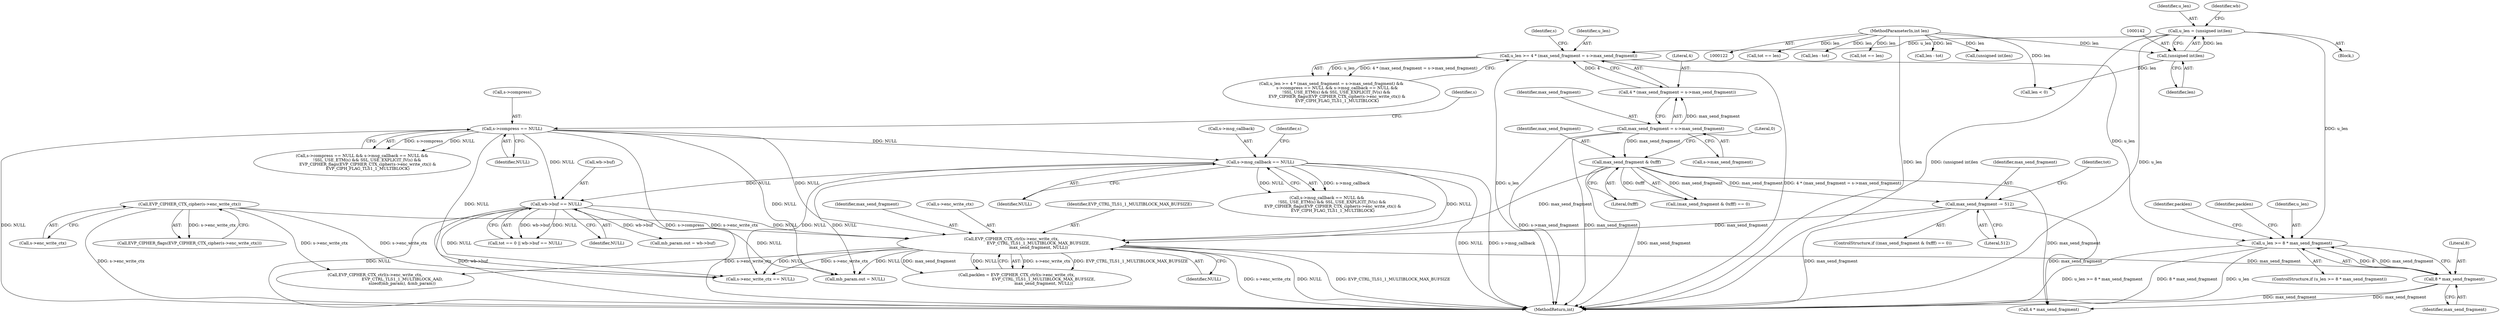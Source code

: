 digraph "0_openssl_4ad93618d26a3ea23d36ad5498ff4f59eff3a4d2_0@API" {
"1000347" [label="(Call,u_len >= 8 * max_send_fragment)"];
"1000139" [label="(Call,u_len = (unsigned int)len)"];
"1000141" [label="(Call,(unsigned int)len)"];
"1000126" [label="(MethodParameterIn,int len)"];
"1000276" [label="(Call,u_len >= 4 * (max_send_fragment = s->max_send_fragment))"];
"1000278" [label="(Call,4 * (max_send_fragment = s->max_send_fragment))"];
"1000280" [label="(Call,max_send_fragment = s->max_send_fragment)"];
"1000349" [label="(Call,8 * max_send_fragment)"];
"1000339" [label="(Call,EVP_CIPHER_CTX_ctrl(s->enc_write_ctx,\n                                          EVP_CTRL_TLS1_1_MULTIBLOCK_MAX_BUFSIZE,\n                                          max_send_fragment, NULL))"];
"1000306" [label="(Call,EVP_CIPHER_CTX_cipher(s->enc_write_ctx))"];
"1000317" [label="(Call,max_send_fragment & 0xfff)"];
"1000321" [label="(Call,max_send_fragment -= 512)"];
"1000329" [label="(Call,wb->buf == NULL)"];
"1000286" [label="(Call,s->compress == NULL)"];
"1000292" [label="(Call,s->msg_callback == NULL)"];
"1000143" [label="(Identifier,len)"];
"1000737" [label="(Call,len - tot)"];
"1000288" [label="(Identifier,s)"];
"1000330" [label="(Call,wb->buf)"];
"1000294" [label="(Identifier,s)"];
"1000275" [label="(Call,u_len >= 4 * (max_send_fragment = s->max_send_fragment) &&\n         s->compress == NULL && s->msg_callback == NULL &&\n        !SSL_USE_ETM(s) && SSL_USE_EXPLICIT_IV(s) &&\n         EVP_CIPHER_flags(EVP_CIPHER_CTX_cipher(s->enc_write_ctx)) &\n         EVP_CIPH_FLAG_TLS1_1_MULTIBLOCK)"];
"1000280" [label="(Call,max_send_fragment = s->max_send_fragment)"];
"1000279" [label="(Literal,4)"];
"1000348" [label="(Identifier,u_len)"];
"1000321" [label="(Call,max_send_fragment -= 512)"];
"1000285" [label="(Call,s->compress == NULL && s->msg_callback == NULL &&\n        !SSL_USE_ETM(s) && SSL_USE_EXPLICIT_IV(s) &&\n         EVP_CIPHER_flags(EVP_CIPHER_CTX_cipher(s->enc_write_ctx)) &\n         EVP_CIPH_FLAG_TLS1_1_MULTIBLOCK)"];
"1000291" [label="(Call,s->msg_callback == NULL &&\n        !SSL_USE_ETM(s) && SSL_USE_EXPLICIT_IV(s) &&\n         EVP_CIPHER_flags(EVP_CIPHER_CTX_cipher(s->enc_write_ctx)) &\n         EVP_CIPH_FLAG_TLS1_1_MULTIBLOCK)"];
"1000329" [label="(Call,wb->buf == NULL)"];
"1000141" [label="(Call,(unsigned int)len)"];
"1000277" [label="(Identifier,u_len)"];
"1000509" [label="(Call,EVP_CIPHER_CTX_ctrl(s->enc_write_ctx,\n                                          EVP_CTRL_TLS1_1_MULTIBLOCK_AAD,\n                                          sizeof(mb_param), &mb_param))"];
"1000343" [label="(Identifier,EVP_CTRL_TLS1_1_MULTIBLOCK_MAX_BUFSIZE)"];
"1000492" [label="(Call,mb_param.out = NULL)"];
"1000286" [label="(Call,s->compress == NULL)"];
"1000320" [label="(Literal,0)"];
"1000296" [label="(Identifier,NULL)"];
"1000980" [label="(MethodReturn,int)"];
"1000333" [label="(Identifier,NULL)"];
"1000337" [label="(Call,packlen = EVP_CIPHER_CTX_ctrl(s->enc_write_ctx,\n                                          EVP_CTRL_TLS1_1_MULTIBLOCK_MAX_BUFSIZE,\n                                          max_send_fragment, NULL))"];
"1000534" [label="(Call,mb_param.out = wb->buf)"];
"1000357" [label="(Identifier,packlen)"];
"1000140" [label="(Identifier,u_len)"];
"1000292" [label="(Call,s->msg_callback == NULL)"];
"1000315" [label="(ControlStructure,if ((max_send_fragment & 0xfff) == 0))"];
"1000344" [label="(Identifier,max_send_fragment)"];
"1000327" [label="(Identifier,tot)"];
"1000157" [label="(Call,len < 0)"];
"1000127" [label="(Block,)"];
"1000392" [label="(Call,4 * max_send_fragment)"];
"1000126" [label="(MethodParameterIn,int len)"];
"1000281" [label="(Identifier,max_send_fragment)"];
"1000345" [label="(Identifier,NULL)"];
"1000374" [label="(Call,tot == len)"];
"1000318" [label="(Identifier,max_send_fragment)"];
"1000384" [label="(Call,len - tot)"];
"1000146" [label="(Identifier,wb)"];
"1000717" [label="(Call,tot == len)"];
"1000351" [label="(Identifier,max_send_fragment)"];
"1000290" [label="(Identifier,NULL)"];
"1000139" [label="(Call,u_len = (unsigned int)len)"];
"1000306" [label="(Call,EVP_CIPHER_CTX_cipher(s->enc_write_ctx))"];
"1000323" [label="(Literal,512)"];
"1000282" [label="(Call,s->max_send_fragment)"];
"1000346" [label="(ControlStructure,if (u_len >= 8 * max_send_fragment))"];
"1000319" [label="(Literal,0xfff)"];
"1000349" [label="(Call,8 * max_send_fragment)"];
"1000350" [label="(Literal,8)"];
"1000287" [label="(Call,s->compress)"];
"1000293" [label="(Call,s->msg_callback)"];
"1000340" [label="(Call,s->enc_write_ctx)"];
"1000300" [label="(Identifier,s)"];
"1000325" [label="(Call,tot == 0 || wb->buf == NULL)"];
"1000317" [label="(Call,max_send_fragment & 0xfff)"];
"1000767" [label="(Call,s->enc_write_ctx == NULL)"];
"1000305" [label="(Call,EVP_CIPHER_flags(EVP_CIPHER_CTX_cipher(s->enc_write_ctx)))"];
"1000278" [label="(Call,4 * (max_send_fragment = s->max_send_fragment))"];
"1000353" [label="(Identifier,packlen)"];
"1000307" [label="(Call,s->enc_write_ctx)"];
"1000322" [label="(Identifier,max_send_fragment)"];
"1000181" [label="(Call,(unsigned int)len)"];
"1000316" [label="(Call,(max_send_fragment & 0xfff) == 0)"];
"1000339" [label="(Call,EVP_CIPHER_CTX_ctrl(s->enc_write_ctx,\n                                          EVP_CTRL_TLS1_1_MULTIBLOCK_MAX_BUFSIZE,\n                                          max_send_fragment, NULL))"];
"1000276" [label="(Call,u_len >= 4 * (max_send_fragment = s->max_send_fragment))"];
"1000347" [label="(Call,u_len >= 8 * max_send_fragment)"];
"1000347" -> "1000346"  [label="AST: "];
"1000347" -> "1000349"  [label="CFG: "];
"1000348" -> "1000347"  [label="AST: "];
"1000349" -> "1000347"  [label="AST: "];
"1000353" -> "1000347"  [label="CFG: "];
"1000357" -> "1000347"  [label="CFG: "];
"1000347" -> "1000980"  [label="DDG: 8 * max_send_fragment"];
"1000347" -> "1000980"  [label="DDG: u_len"];
"1000347" -> "1000980"  [label="DDG: u_len >= 8 * max_send_fragment"];
"1000139" -> "1000347"  [label="DDG: u_len"];
"1000276" -> "1000347"  [label="DDG: u_len"];
"1000349" -> "1000347"  [label="DDG: 8"];
"1000349" -> "1000347"  [label="DDG: max_send_fragment"];
"1000139" -> "1000127"  [label="AST: "];
"1000139" -> "1000141"  [label="CFG: "];
"1000140" -> "1000139"  [label="AST: "];
"1000141" -> "1000139"  [label="AST: "];
"1000146" -> "1000139"  [label="CFG: "];
"1000139" -> "1000980"  [label="DDG: (unsigned int)len"];
"1000139" -> "1000980"  [label="DDG: u_len"];
"1000141" -> "1000139"  [label="DDG: len"];
"1000139" -> "1000276"  [label="DDG: u_len"];
"1000141" -> "1000143"  [label="CFG: "];
"1000142" -> "1000141"  [label="AST: "];
"1000143" -> "1000141"  [label="AST: "];
"1000126" -> "1000141"  [label="DDG: len"];
"1000141" -> "1000157"  [label="DDG: len"];
"1000126" -> "1000122"  [label="AST: "];
"1000126" -> "1000980"  [label="DDG: len"];
"1000126" -> "1000157"  [label="DDG: len"];
"1000126" -> "1000181"  [label="DDG: len"];
"1000126" -> "1000374"  [label="DDG: len"];
"1000126" -> "1000384"  [label="DDG: len"];
"1000126" -> "1000717"  [label="DDG: len"];
"1000126" -> "1000737"  [label="DDG: len"];
"1000276" -> "1000275"  [label="AST: "];
"1000276" -> "1000278"  [label="CFG: "];
"1000277" -> "1000276"  [label="AST: "];
"1000278" -> "1000276"  [label="AST: "];
"1000288" -> "1000276"  [label="CFG: "];
"1000275" -> "1000276"  [label="CFG: "];
"1000276" -> "1000980"  [label="DDG: 4 * (max_send_fragment = s->max_send_fragment)"];
"1000276" -> "1000980"  [label="DDG: u_len"];
"1000276" -> "1000275"  [label="DDG: u_len"];
"1000276" -> "1000275"  [label="DDG: 4 * (max_send_fragment = s->max_send_fragment)"];
"1000278" -> "1000276"  [label="DDG: 4"];
"1000278" -> "1000280"  [label="CFG: "];
"1000279" -> "1000278"  [label="AST: "];
"1000280" -> "1000278"  [label="AST: "];
"1000280" -> "1000278"  [label="DDG: max_send_fragment"];
"1000280" -> "1000282"  [label="CFG: "];
"1000281" -> "1000280"  [label="AST: "];
"1000282" -> "1000280"  [label="AST: "];
"1000280" -> "1000980"  [label="DDG: s->max_send_fragment"];
"1000280" -> "1000980"  [label="DDG: max_send_fragment"];
"1000280" -> "1000317"  [label="DDG: max_send_fragment"];
"1000349" -> "1000351"  [label="CFG: "];
"1000350" -> "1000349"  [label="AST: "];
"1000351" -> "1000349"  [label="AST: "];
"1000349" -> "1000980"  [label="DDG: max_send_fragment"];
"1000339" -> "1000349"  [label="DDG: max_send_fragment"];
"1000349" -> "1000392"  [label="DDG: max_send_fragment"];
"1000339" -> "1000337"  [label="AST: "];
"1000339" -> "1000345"  [label="CFG: "];
"1000340" -> "1000339"  [label="AST: "];
"1000343" -> "1000339"  [label="AST: "];
"1000344" -> "1000339"  [label="AST: "];
"1000345" -> "1000339"  [label="AST: "];
"1000337" -> "1000339"  [label="CFG: "];
"1000339" -> "1000980"  [label="DDG: EVP_CTRL_TLS1_1_MULTIBLOCK_MAX_BUFSIZE"];
"1000339" -> "1000980"  [label="DDG: s->enc_write_ctx"];
"1000339" -> "1000980"  [label="DDG: NULL"];
"1000339" -> "1000337"  [label="DDG: s->enc_write_ctx"];
"1000339" -> "1000337"  [label="DDG: EVP_CTRL_TLS1_1_MULTIBLOCK_MAX_BUFSIZE"];
"1000339" -> "1000337"  [label="DDG: max_send_fragment"];
"1000339" -> "1000337"  [label="DDG: NULL"];
"1000306" -> "1000339"  [label="DDG: s->enc_write_ctx"];
"1000317" -> "1000339"  [label="DDG: max_send_fragment"];
"1000321" -> "1000339"  [label="DDG: max_send_fragment"];
"1000329" -> "1000339"  [label="DDG: NULL"];
"1000286" -> "1000339"  [label="DDG: NULL"];
"1000292" -> "1000339"  [label="DDG: NULL"];
"1000339" -> "1000492"  [label="DDG: NULL"];
"1000339" -> "1000509"  [label="DDG: s->enc_write_ctx"];
"1000339" -> "1000767"  [label="DDG: s->enc_write_ctx"];
"1000339" -> "1000767"  [label="DDG: NULL"];
"1000306" -> "1000305"  [label="AST: "];
"1000306" -> "1000307"  [label="CFG: "];
"1000307" -> "1000306"  [label="AST: "];
"1000305" -> "1000306"  [label="CFG: "];
"1000306" -> "1000980"  [label="DDG: s->enc_write_ctx"];
"1000306" -> "1000305"  [label="DDG: s->enc_write_ctx"];
"1000306" -> "1000509"  [label="DDG: s->enc_write_ctx"];
"1000306" -> "1000767"  [label="DDG: s->enc_write_ctx"];
"1000317" -> "1000316"  [label="AST: "];
"1000317" -> "1000319"  [label="CFG: "];
"1000318" -> "1000317"  [label="AST: "];
"1000319" -> "1000317"  [label="AST: "];
"1000320" -> "1000317"  [label="CFG: "];
"1000317" -> "1000980"  [label="DDG: max_send_fragment"];
"1000317" -> "1000316"  [label="DDG: max_send_fragment"];
"1000317" -> "1000316"  [label="DDG: 0xfff"];
"1000317" -> "1000321"  [label="DDG: max_send_fragment"];
"1000317" -> "1000392"  [label="DDG: max_send_fragment"];
"1000321" -> "1000315"  [label="AST: "];
"1000321" -> "1000323"  [label="CFG: "];
"1000322" -> "1000321"  [label="AST: "];
"1000323" -> "1000321"  [label="AST: "];
"1000327" -> "1000321"  [label="CFG: "];
"1000321" -> "1000980"  [label="DDG: max_send_fragment"];
"1000321" -> "1000392"  [label="DDG: max_send_fragment"];
"1000329" -> "1000325"  [label="AST: "];
"1000329" -> "1000333"  [label="CFG: "];
"1000330" -> "1000329"  [label="AST: "];
"1000333" -> "1000329"  [label="AST: "];
"1000325" -> "1000329"  [label="CFG: "];
"1000329" -> "1000980"  [label="DDG: NULL"];
"1000329" -> "1000980"  [label="DDG: wb->buf"];
"1000329" -> "1000325"  [label="DDG: wb->buf"];
"1000329" -> "1000325"  [label="DDG: NULL"];
"1000286" -> "1000329"  [label="DDG: NULL"];
"1000292" -> "1000329"  [label="DDG: NULL"];
"1000329" -> "1000492"  [label="DDG: NULL"];
"1000329" -> "1000534"  [label="DDG: wb->buf"];
"1000329" -> "1000767"  [label="DDG: NULL"];
"1000286" -> "1000285"  [label="AST: "];
"1000286" -> "1000290"  [label="CFG: "];
"1000287" -> "1000286"  [label="AST: "];
"1000290" -> "1000286"  [label="AST: "];
"1000294" -> "1000286"  [label="CFG: "];
"1000285" -> "1000286"  [label="CFG: "];
"1000286" -> "1000980"  [label="DDG: NULL"];
"1000286" -> "1000980"  [label="DDG: s->compress"];
"1000286" -> "1000285"  [label="DDG: s->compress"];
"1000286" -> "1000285"  [label="DDG: NULL"];
"1000286" -> "1000292"  [label="DDG: NULL"];
"1000286" -> "1000492"  [label="DDG: NULL"];
"1000286" -> "1000767"  [label="DDG: NULL"];
"1000292" -> "1000291"  [label="AST: "];
"1000292" -> "1000296"  [label="CFG: "];
"1000293" -> "1000292"  [label="AST: "];
"1000296" -> "1000292"  [label="AST: "];
"1000300" -> "1000292"  [label="CFG: "];
"1000291" -> "1000292"  [label="CFG: "];
"1000292" -> "1000980"  [label="DDG: s->msg_callback"];
"1000292" -> "1000980"  [label="DDG: NULL"];
"1000292" -> "1000291"  [label="DDG: s->msg_callback"];
"1000292" -> "1000291"  [label="DDG: NULL"];
"1000292" -> "1000492"  [label="DDG: NULL"];
"1000292" -> "1000767"  [label="DDG: NULL"];
}
